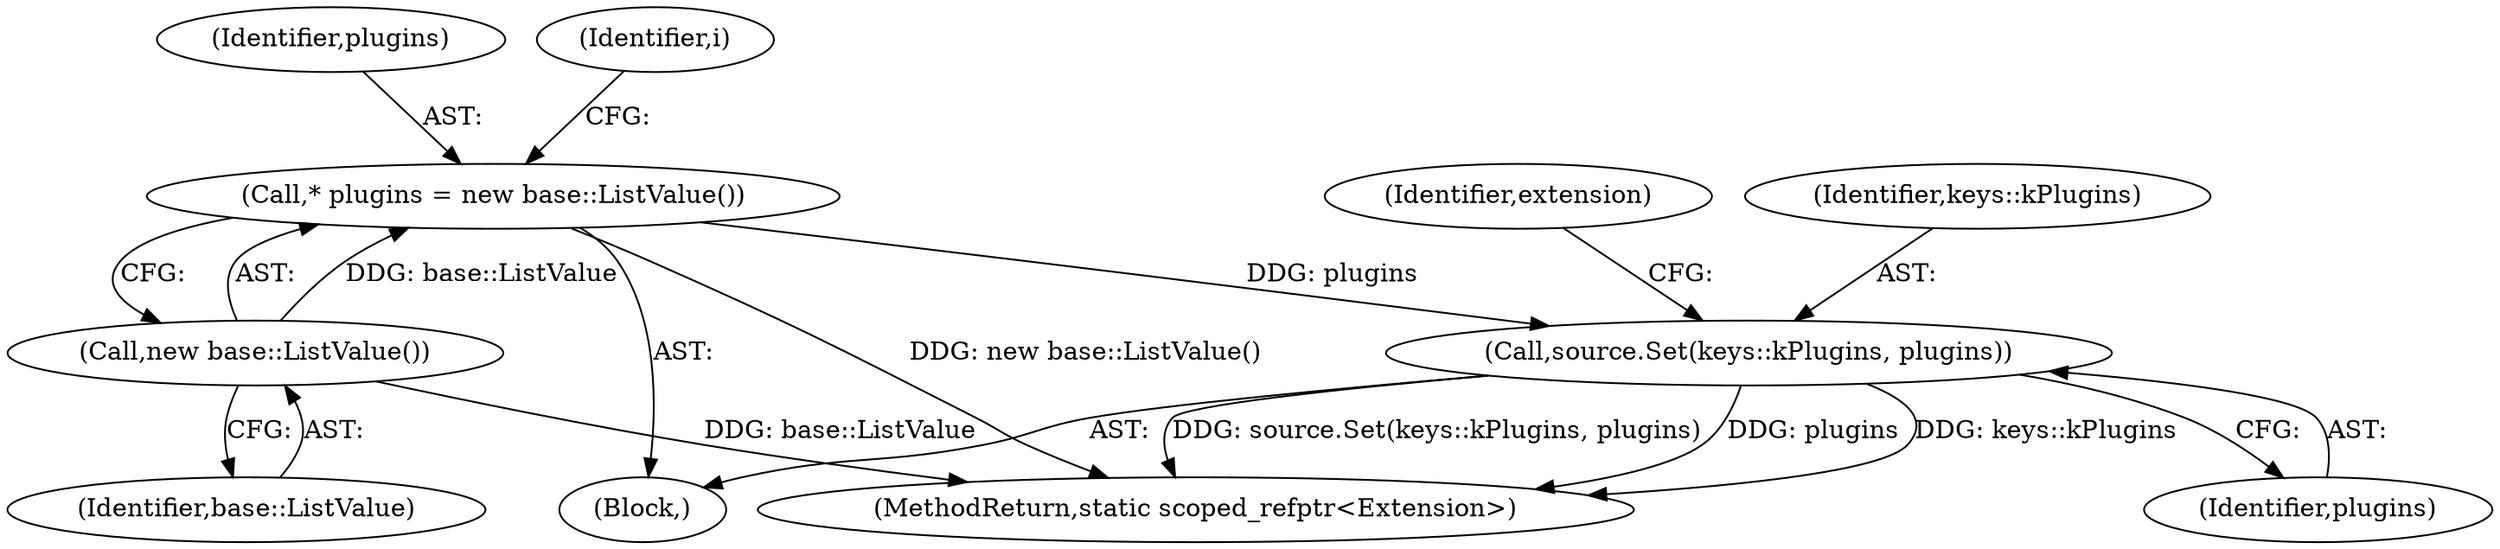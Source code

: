 digraph "0_Chrome_8c95ab0b50f8a257514f9647929267e62b1e611d_0@pointer" {
"1000182" [label="(Call,source.Set(keys::kPlugins, plugins))"];
"1000156" [label="(Call,* plugins = new base::ListValue())"];
"1000158" [label="(Call,new base::ListValue())"];
"1000159" [label="(Identifier,base::ListValue)"];
"1000157" [label="(Identifier,plugins)"];
"1000183" [label="(Identifier,keys::kPlugins)"];
"1000149" [label="(Block,)"];
"1000203" [label="(MethodReturn,static scoped_refptr<Extension>)"];
"1000156" [label="(Call,* plugins = new base::ListValue())"];
"1000158" [label="(Call,new base::ListValue())"];
"1000184" [label="(Identifier,plugins)"];
"1000163" [label="(Identifier,i)"];
"1000182" [label="(Call,source.Set(keys::kPlugins, plugins))"];
"1000188" [label="(Identifier,extension)"];
"1000182" -> "1000149"  [label="AST: "];
"1000182" -> "1000184"  [label="CFG: "];
"1000183" -> "1000182"  [label="AST: "];
"1000184" -> "1000182"  [label="AST: "];
"1000188" -> "1000182"  [label="CFG: "];
"1000182" -> "1000203"  [label="DDG: source.Set(keys::kPlugins, plugins)"];
"1000182" -> "1000203"  [label="DDG: plugins"];
"1000182" -> "1000203"  [label="DDG: keys::kPlugins"];
"1000156" -> "1000182"  [label="DDG: plugins"];
"1000156" -> "1000149"  [label="AST: "];
"1000156" -> "1000158"  [label="CFG: "];
"1000157" -> "1000156"  [label="AST: "];
"1000158" -> "1000156"  [label="AST: "];
"1000163" -> "1000156"  [label="CFG: "];
"1000156" -> "1000203"  [label="DDG: new base::ListValue()"];
"1000158" -> "1000156"  [label="DDG: base::ListValue"];
"1000158" -> "1000159"  [label="CFG: "];
"1000159" -> "1000158"  [label="AST: "];
"1000158" -> "1000203"  [label="DDG: base::ListValue"];
}
